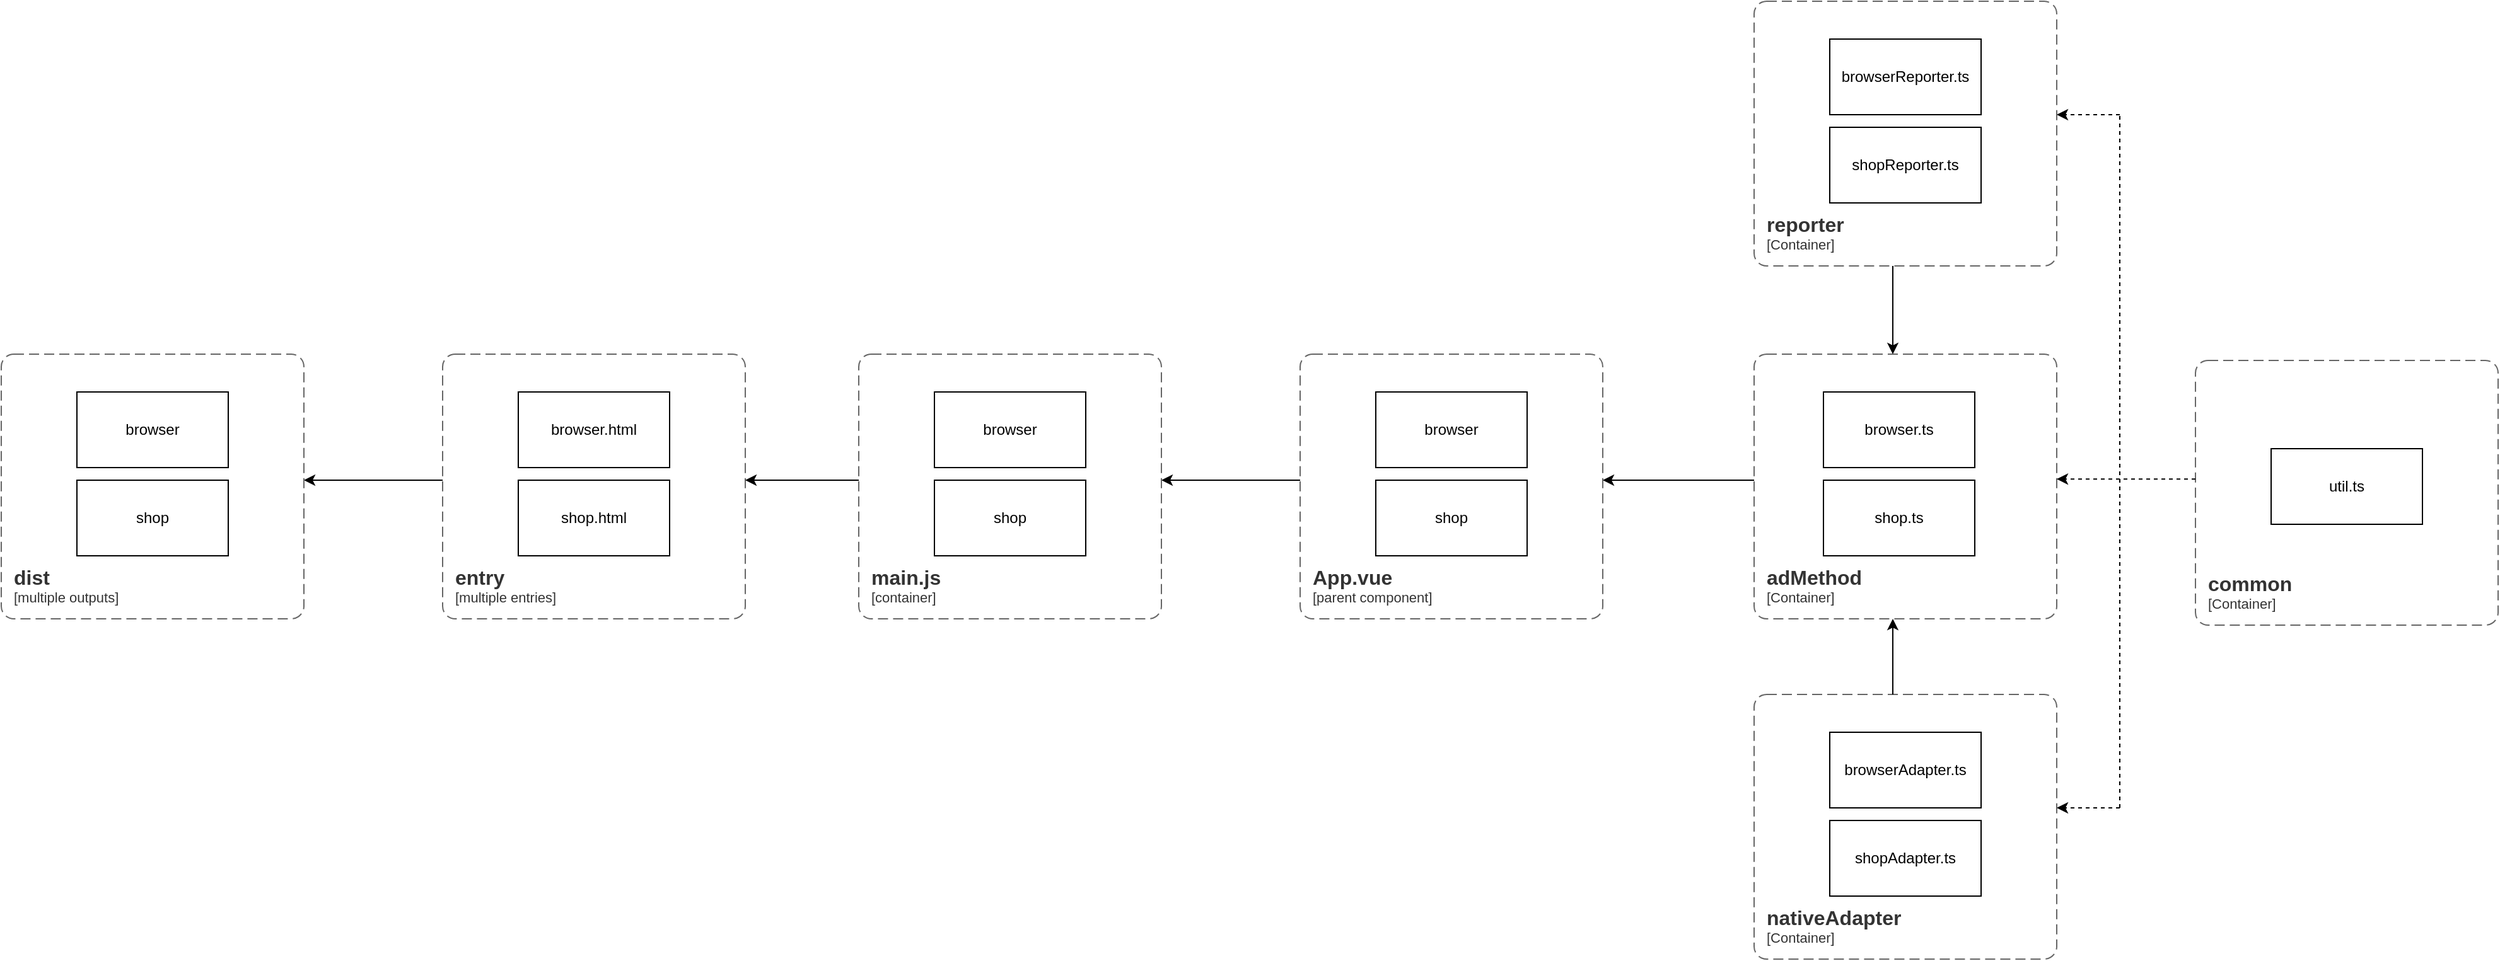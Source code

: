 <mxfile version="21.0.10" type="github">
  <diagram name="第 1 页" id="w1INpSY5Iyp-teCI_aR9">
    <mxGraphModel dx="2642" dy="2673" grid="1" gridSize="10" guides="1" tooltips="1" connect="1" arrows="1" fold="1" page="1" pageScale="1" pageWidth="827" pageHeight="1169" math="0" shadow="0">
      <root>
        <mxCell id="0" />
        <mxCell id="1" parent="0" />
        <object placeholders="1" c4Name="App.vue" c4Type="ContainerScopeBoundary" c4Application="parent component" label="&lt;font style=&quot;font-size: 16px&quot;&gt;&lt;b&gt;&lt;div style=&quot;text-align: left&quot;&gt;%c4Name%&lt;/div&gt;&lt;/b&gt;&lt;/font&gt;&lt;div style=&quot;text-align: left&quot;&gt;[%c4Application%]&lt;/div&gt;" id="wbusy54OnU6VmViT0XB0-1">
          <mxCell style="rounded=1;fontSize=11;whiteSpace=wrap;html=1;dashed=1;arcSize=20;fillColor=none;strokeColor=#666666;fontColor=#333333;labelBackgroundColor=none;align=left;verticalAlign=bottom;labelBorderColor=none;spacingTop=0;spacing=10;dashPattern=8 4;metaEdit=1;rotatable=0;perimeter=rectanglePerimeter;noLabel=0;labelPadding=0;allowArrows=0;connectable=0;expand=0;recursiveResize=0;editable=1;pointerEvents=0;absoluteArcSize=1;points=[[0.25,0,0],[0.5,0,0],[0.75,0,0],[1,0.25,0],[1,0.5,0],[1,0.75,0],[0.75,1,0],[0.5,1,0],[0.25,1,0],[0,0.75,0],[0,0.5,0],[0,0.25,0]];" vertex="1" parent="1">
            <mxGeometry x="-310" y="500" width="240" height="210" as="geometry" />
          </mxCell>
        </object>
        <mxCell id="wbusy54OnU6VmViT0XB0-8" value="browser" style="whiteSpace=wrap;html=1;fillColor=none;" vertex="1" parent="1">
          <mxGeometry x="-250" y="530" width="120" height="60" as="geometry" />
        </mxCell>
        <mxCell id="wbusy54OnU6VmViT0XB0-9" value="shop" style="whiteSpace=wrap;html=1;fillColor=none;" vertex="1" parent="1">
          <mxGeometry x="-250" y="600" width="120" height="60" as="geometry" />
        </mxCell>
        <object placeholders="1" c4Name="adMethod" c4Type="ContainerScopeBoundary" c4Application="Container" label="&lt;font style=&quot;font-size: 16px&quot;&gt;&lt;b&gt;&lt;div style=&quot;text-align: left&quot;&gt;%c4Name%&lt;/div&gt;&lt;/b&gt;&lt;/font&gt;&lt;div style=&quot;text-align: left&quot;&gt;[%c4Application%]&lt;/div&gt;" id="wbusy54OnU6VmViT0XB0-12">
          <mxCell style="rounded=1;fontSize=11;whiteSpace=wrap;html=1;dashed=1;arcSize=20;fillColor=none;strokeColor=#666666;fontColor=#333333;labelBackgroundColor=none;align=left;verticalAlign=bottom;labelBorderColor=none;spacingTop=0;spacing=10;dashPattern=8 4;metaEdit=1;rotatable=0;perimeter=rectanglePerimeter;noLabel=0;labelPadding=0;allowArrows=0;connectable=0;expand=0;recursiveResize=0;editable=1;pointerEvents=0;absoluteArcSize=1;points=[[0.25,0,0],[0.5,0,0],[0.75,0,0],[1,0.25,0],[1,0.5,0],[1,0.75,0],[0.75,1,0],[0.5,1,0],[0.25,1,0],[0,0.75,0],[0,0.5,0],[0,0.25,0]];" vertex="1" parent="1">
            <mxGeometry x="50" y="500" width="240" height="210" as="geometry" />
          </mxCell>
        </object>
        <object placeholders="1" c4Name="nativeAdapter" c4Type="ContainerScopeBoundary" c4Application="Container" label="&lt;font style=&quot;font-size: 16px&quot;&gt;&lt;b&gt;&lt;div style=&quot;text-align: left&quot;&gt;%c4Name%&lt;/div&gt;&lt;/b&gt;&lt;/font&gt;&lt;div style=&quot;text-align: left&quot;&gt;[%c4Application%]&lt;/div&gt;" id="wbusy54OnU6VmViT0XB0-13">
          <mxCell style="rounded=1;fontSize=11;whiteSpace=wrap;html=1;dashed=1;arcSize=20;fillColor=none;strokeColor=#666666;fontColor=#333333;labelBackgroundColor=none;align=left;verticalAlign=bottom;labelBorderColor=none;spacingTop=0;spacing=10;dashPattern=8 4;metaEdit=1;rotatable=0;perimeter=rectanglePerimeter;noLabel=0;labelPadding=0;allowArrows=0;connectable=0;expand=0;recursiveResize=0;editable=1;pointerEvents=0;absoluteArcSize=1;points=[[0.25,0,0],[0.5,0,0],[0.75,0,0],[1,0.25,0],[1,0.5,0],[1,0.75,0],[0.75,1,0],[0.5,1,0],[0.25,1,0],[0,0.75,0],[0,0.5,0],[0,0.25,0]];" vertex="1" parent="1">
            <mxGeometry x="50" y="770" width="240" height="210" as="geometry" />
          </mxCell>
        </object>
        <object placeholders="1" c4Name="reporter" c4Type="ContainerScopeBoundary" c4Application="Container" label="&lt;font style=&quot;font-size: 16px&quot;&gt;&lt;b&gt;&lt;div style=&quot;text-align: left&quot;&gt;%c4Name%&lt;/div&gt;&lt;/b&gt;&lt;/font&gt;&lt;div style=&quot;text-align: left&quot;&gt;[%c4Application%]&lt;/div&gt;" id="wbusy54OnU6VmViT0XB0-14">
          <mxCell style="rounded=1;fontSize=11;whiteSpace=wrap;html=1;dashed=1;arcSize=20;fillColor=none;strokeColor=#666666;fontColor=#333333;labelBackgroundColor=none;align=left;verticalAlign=bottom;labelBorderColor=none;spacingTop=0;spacing=10;dashPattern=8 4;metaEdit=1;rotatable=0;perimeter=rectanglePerimeter;noLabel=0;labelPadding=0;allowArrows=0;connectable=0;expand=0;recursiveResize=0;editable=1;pointerEvents=0;absoluteArcSize=1;points=[[0.25,0,0],[0.5,0,0],[0.75,0,0],[1,0.25,0],[1,0.5,0],[1,0.75,0],[0.75,1,0],[0.5,1,0],[0.25,1,0],[0,0.75,0],[0,0.5,0],[0,0.25,0]];" vertex="1" parent="1">
            <mxGeometry x="50" y="220" width="240" height="210" as="geometry" />
          </mxCell>
        </object>
        <object placeholders="1" c4Name="common" c4Type="ContainerScopeBoundary" c4Application="Container" label="&lt;font style=&quot;font-size: 16px&quot;&gt;&lt;b&gt;&lt;div style=&quot;text-align: left&quot;&gt;%c4Name%&lt;/div&gt;&lt;/b&gt;&lt;/font&gt;&lt;div style=&quot;text-align: left&quot;&gt;[%c4Application%]&lt;/div&gt;" id="wbusy54OnU6VmViT0XB0-15">
          <mxCell style="rounded=1;fontSize=11;whiteSpace=wrap;html=1;dashed=1;arcSize=20;fillColor=none;strokeColor=#666666;fontColor=#333333;labelBackgroundColor=none;align=left;verticalAlign=bottom;labelBorderColor=none;spacingTop=0;spacing=10;dashPattern=8 4;metaEdit=1;rotatable=0;perimeter=rectanglePerimeter;noLabel=0;labelPadding=0;allowArrows=0;connectable=0;expand=0;recursiveResize=0;editable=1;pointerEvents=0;absoluteArcSize=1;points=[[0.25,0,0],[0.5,0,0],[0.75,0,0],[1,0.25,0],[1,0.5,0],[1,0.75,0],[0.75,1,0],[0.5,1,0],[0.25,1,0],[0,0.75,0],[0,0.5,0],[0,0.25,0]];" vertex="1" parent="1">
            <mxGeometry x="400" y="505" width="240" height="210" as="geometry" />
          </mxCell>
        </object>
        <mxCell id="wbusy54OnU6VmViT0XB0-16" value="browserReporter.ts" style="whiteSpace=wrap;html=1;fillColor=none;" vertex="1" parent="1">
          <mxGeometry x="110" y="250" width="120" height="60" as="geometry" />
        </mxCell>
        <mxCell id="wbusy54OnU6VmViT0XB0-17" value="shopReporter.ts" style="whiteSpace=wrap;html=1;fillColor=none;" vertex="1" parent="1">
          <mxGeometry x="110" y="320" width="120" height="60" as="geometry" />
        </mxCell>
        <mxCell id="wbusy54OnU6VmViT0XB0-18" value="browserAdapter.ts" style="whiteSpace=wrap;html=1;fillColor=none;" vertex="1" parent="1">
          <mxGeometry x="110" y="800" width="120" height="60" as="geometry" />
        </mxCell>
        <mxCell id="wbusy54OnU6VmViT0XB0-19" value="shopAdapter.ts" style="whiteSpace=wrap;html=1;fillColor=none;" vertex="1" parent="1">
          <mxGeometry x="110" y="870" width="120" height="60" as="geometry" />
        </mxCell>
        <mxCell id="wbusy54OnU6VmViT0XB0-20" value="browser.ts" style="whiteSpace=wrap;html=1;fillColor=none;" vertex="1" parent="1">
          <mxGeometry x="105" y="530" width="120" height="60" as="geometry" />
        </mxCell>
        <mxCell id="wbusy54OnU6VmViT0XB0-21" value="shop.ts" style="whiteSpace=wrap;html=1;fillColor=none;" vertex="1" parent="1">
          <mxGeometry x="105" y="600" width="120" height="60" as="geometry" />
        </mxCell>
        <mxCell id="wbusy54OnU6VmViT0XB0-26" value="util.ts" style="whiteSpace=wrap;html=1;fillColor=none;" vertex="1" parent="1">
          <mxGeometry x="460" y="575" width="120" height="60" as="geometry" />
        </mxCell>
        <mxCell id="wbusy54OnU6VmViT0XB0-38" value="" style="edgeStyle=orthogonalEdgeStyle;rounded=0;orthogonalLoop=1;jettySize=auto;html=1;" edge="1" parent="1">
          <mxGeometry relative="1" as="geometry">
            <mxPoint x="-990" y="600" as="sourcePoint" />
            <mxPoint x="-1100" y="600" as="targetPoint" />
          </mxGeometry>
        </mxCell>
        <mxCell id="wbusy54OnU6VmViT0XB0-39" value="" style="endArrow=classic;html=1;rounded=0;" edge="1" parent="1">
          <mxGeometry width="50" height="50" relative="1" as="geometry">
            <mxPoint x="-310" y="600" as="sourcePoint" />
            <mxPoint x="-420" y="600" as="targetPoint" />
          </mxGeometry>
        </mxCell>
        <mxCell id="wbusy54OnU6VmViT0XB0-40" value="" style="endArrow=classic;html=1;rounded=0;" edge="1" parent="1">
          <mxGeometry width="50" height="50" relative="1" as="geometry">
            <mxPoint x="160" y="430" as="sourcePoint" />
            <mxPoint x="160" y="500" as="targetPoint" />
          </mxGeometry>
        </mxCell>
        <mxCell id="wbusy54OnU6VmViT0XB0-41" value="" style="endArrow=classic;html=1;rounded=0;" edge="1" parent="1">
          <mxGeometry width="50" height="50" relative="1" as="geometry">
            <mxPoint x="160" y="770" as="sourcePoint" />
            <mxPoint x="160" y="710" as="targetPoint" />
          </mxGeometry>
        </mxCell>
        <mxCell id="wbusy54OnU6VmViT0XB0-42" value="" style="endArrow=classic;html=1;rounded=0;" edge="1" parent="1">
          <mxGeometry width="50" height="50" relative="1" as="geometry">
            <mxPoint x="50" y="600" as="sourcePoint" />
            <mxPoint x="-70" y="600" as="targetPoint" />
          </mxGeometry>
        </mxCell>
        <mxCell id="wbusy54OnU6VmViT0XB0-43" value="" style="endArrow=classic;html=1;rounded=0;dashed=1;" edge="1" parent="1">
          <mxGeometry width="50" height="50" relative="1" as="geometry">
            <mxPoint x="400" y="599.09" as="sourcePoint" />
            <mxPoint x="290" y="599.09" as="targetPoint" />
          </mxGeometry>
        </mxCell>
        <mxCell id="wbusy54OnU6VmViT0XB0-44" value="" style="endArrow=classic;html=1;rounded=0;dashed=1;" edge="1" parent="1">
          <mxGeometry width="50" height="50" relative="1" as="geometry">
            <mxPoint x="340" y="860" as="sourcePoint" />
            <mxPoint x="290" y="860" as="targetPoint" />
          </mxGeometry>
        </mxCell>
        <mxCell id="wbusy54OnU6VmViT0XB0-45" value="" style="endArrow=classic;html=1;rounded=0;dashed=1;" edge="1" parent="1">
          <mxGeometry width="50" height="50" relative="1" as="geometry">
            <mxPoint x="340" y="310" as="sourcePoint" />
            <mxPoint x="290" y="310" as="targetPoint" />
          </mxGeometry>
        </mxCell>
        <mxCell id="wbusy54OnU6VmViT0XB0-46" value="" style="endArrow=none;html=1;rounded=0;dashed=1;" edge="1" parent="1">
          <mxGeometry width="50" height="50" relative="1" as="geometry">
            <mxPoint x="340" y="860" as="sourcePoint" />
            <mxPoint x="340" y="310" as="targetPoint" />
          </mxGeometry>
        </mxCell>
        <object placeholders="1" c4Name="entry" c4Type="ContainerScopeBoundary" c4Application="multiple entries" label="&lt;font style=&quot;font-size: 16px&quot;&gt;&lt;b&gt;&lt;div style=&quot;text-align: left&quot;&gt;%c4Name%&lt;/div&gt;&lt;/b&gt;&lt;/font&gt;&lt;div style=&quot;text-align: left&quot;&gt;[%c4Application%]&lt;/div&gt;" id="wbusy54OnU6VmViT0XB0-47">
          <mxCell style="rounded=1;fontSize=11;whiteSpace=wrap;html=1;dashed=1;arcSize=20;fillColor=none;strokeColor=#666666;fontColor=#333333;labelBackgroundColor=none;align=left;verticalAlign=bottom;labelBorderColor=none;spacingTop=0;spacing=10;dashPattern=8 4;metaEdit=1;rotatable=0;perimeter=rectanglePerimeter;noLabel=0;labelPadding=0;allowArrows=0;connectable=0;expand=0;recursiveResize=0;editable=1;pointerEvents=0;absoluteArcSize=1;points=[[0.25,0,0],[0.5,0,0],[0.75,0,0],[1,0.25,0],[1,0.5,0],[1,0.75,0],[0.75,1,0],[0.5,1,0],[0.25,1,0],[0,0.75,0],[0,0.5,0],[0,0.25,0]];" vertex="1" parent="1">
            <mxGeometry x="-990" y="500" width="240" height="210" as="geometry" />
          </mxCell>
        </object>
        <mxCell id="wbusy54OnU6VmViT0XB0-48" value="browser.html" style="whiteSpace=wrap;html=1;fillColor=none;" vertex="1" parent="1">
          <mxGeometry x="-930" y="530" width="120" height="60" as="geometry" />
        </mxCell>
        <mxCell id="wbusy54OnU6VmViT0XB0-49" value="shop.html" style="whiteSpace=wrap;html=1;fillColor=none;" vertex="1" parent="1">
          <mxGeometry x="-930" y="600" width="120" height="60" as="geometry" />
        </mxCell>
        <object placeholders="1" c4Name="main.js" c4Type="ContainerScopeBoundary" c4Application="container" label="&lt;font style=&quot;font-size: 16px&quot;&gt;&lt;b&gt;&lt;div style=&quot;text-align: left&quot;&gt;%c4Name%&lt;/div&gt;&lt;/b&gt;&lt;/font&gt;&lt;div style=&quot;text-align: left&quot;&gt;[%c4Application%]&lt;/div&gt;" id="wbusy54OnU6VmViT0XB0-50">
          <mxCell style="rounded=1;fontSize=11;whiteSpace=wrap;html=1;dashed=1;arcSize=20;fillColor=none;strokeColor=#666666;fontColor=#333333;labelBackgroundColor=none;align=left;verticalAlign=bottom;labelBorderColor=none;spacingTop=0;spacing=10;dashPattern=8 4;metaEdit=1;rotatable=0;perimeter=rectanglePerimeter;noLabel=0;labelPadding=0;allowArrows=0;connectable=0;expand=0;recursiveResize=0;editable=1;pointerEvents=0;absoluteArcSize=1;points=[[0.25,0,0],[0.5,0,0],[0.75,0,0],[1,0.25,0],[1,0.5,0],[1,0.75,0],[0.75,1,0],[0.5,1,0],[0.25,1,0],[0,0.75,0],[0,0.5,0],[0,0.25,0]];" vertex="1" parent="1">
            <mxGeometry x="-660" y="500" width="240" height="210" as="geometry" />
          </mxCell>
        </object>
        <mxCell id="wbusy54OnU6VmViT0XB0-51" value="browser" style="whiteSpace=wrap;html=1;fillColor=none;" vertex="1" parent="1">
          <mxGeometry x="-600" y="530" width="120" height="60" as="geometry" />
        </mxCell>
        <mxCell id="wbusy54OnU6VmViT0XB0-52" value="shop" style="whiteSpace=wrap;html=1;fillColor=none;" vertex="1" parent="1">
          <mxGeometry x="-600" y="600" width="120" height="60" as="geometry" />
        </mxCell>
        <mxCell id="wbusy54OnU6VmViT0XB0-53" value="" style="endArrow=classic;html=1;rounded=0;" edge="1" parent="1">
          <mxGeometry width="50" height="50" relative="1" as="geometry">
            <mxPoint x="-660" y="600" as="sourcePoint" />
            <mxPoint x="-750" y="600" as="targetPoint" />
          </mxGeometry>
        </mxCell>
        <object placeholders="1" c4Name="dist" c4Type="ContainerScopeBoundary" c4Application="multiple outputs" label="&lt;font style=&quot;font-size: 16px&quot;&gt;&lt;b&gt;&lt;div style=&quot;text-align: left&quot;&gt;%c4Name%&lt;/div&gt;&lt;/b&gt;&lt;/font&gt;&lt;div style=&quot;text-align: left&quot;&gt;[%c4Application%]&lt;/div&gt;" id="wbusy54OnU6VmViT0XB0-54">
          <mxCell style="rounded=1;fontSize=11;whiteSpace=wrap;html=1;dashed=1;arcSize=20;fillColor=none;strokeColor=#666666;fontColor=#333333;labelBackgroundColor=none;align=left;verticalAlign=bottom;labelBorderColor=none;spacingTop=0;spacing=10;dashPattern=8 4;metaEdit=1;rotatable=0;perimeter=rectanglePerimeter;noLabel=0;labelPadding=0;allowArrows=0;connectable=0;expand=0;recursiveResize=0;editable=1;pointerEvents=0;absoluteArcSize=1;points=[[0.25,0,0],[0.5,0,0],[0.75,0,0],[1,0.25,0],[1,0.5,0],[1,0.75,0],[0.75,1,0],[0.5,1,0],[0.25,1,0],[0,0.75,0],[0,0.5,0],[0,0.25,0]];" vertex="1" parent="1">
            <mxGeometry x="-1340" y="500" width="240" height="210" as="geometry" />
          </mxCell>
        </object>
        <mxCell id="wbusy54OnU6VmViT0XB0-55" value="browser" style="whiteSpace=wrap;html=1;fillColor=none;" vertex="1" parent="1">
          <mxGeometry x="-1280" y="530" width="120" height="60" as="geometry" />
        </mxCell>
        <mxCell id="wbusy54OnU6VmViT0XB0-56" value="shop" style="whiteSpace=wrap;html=1;fillColor=none;" vertex="1" parent="1">
          <mxGeometry x="-1280" y="600" width="120" height="60" as="geometry" />
        </mxCell>
      </root>
    </mxGraphModel>
  </diagram>
</mxfile>
